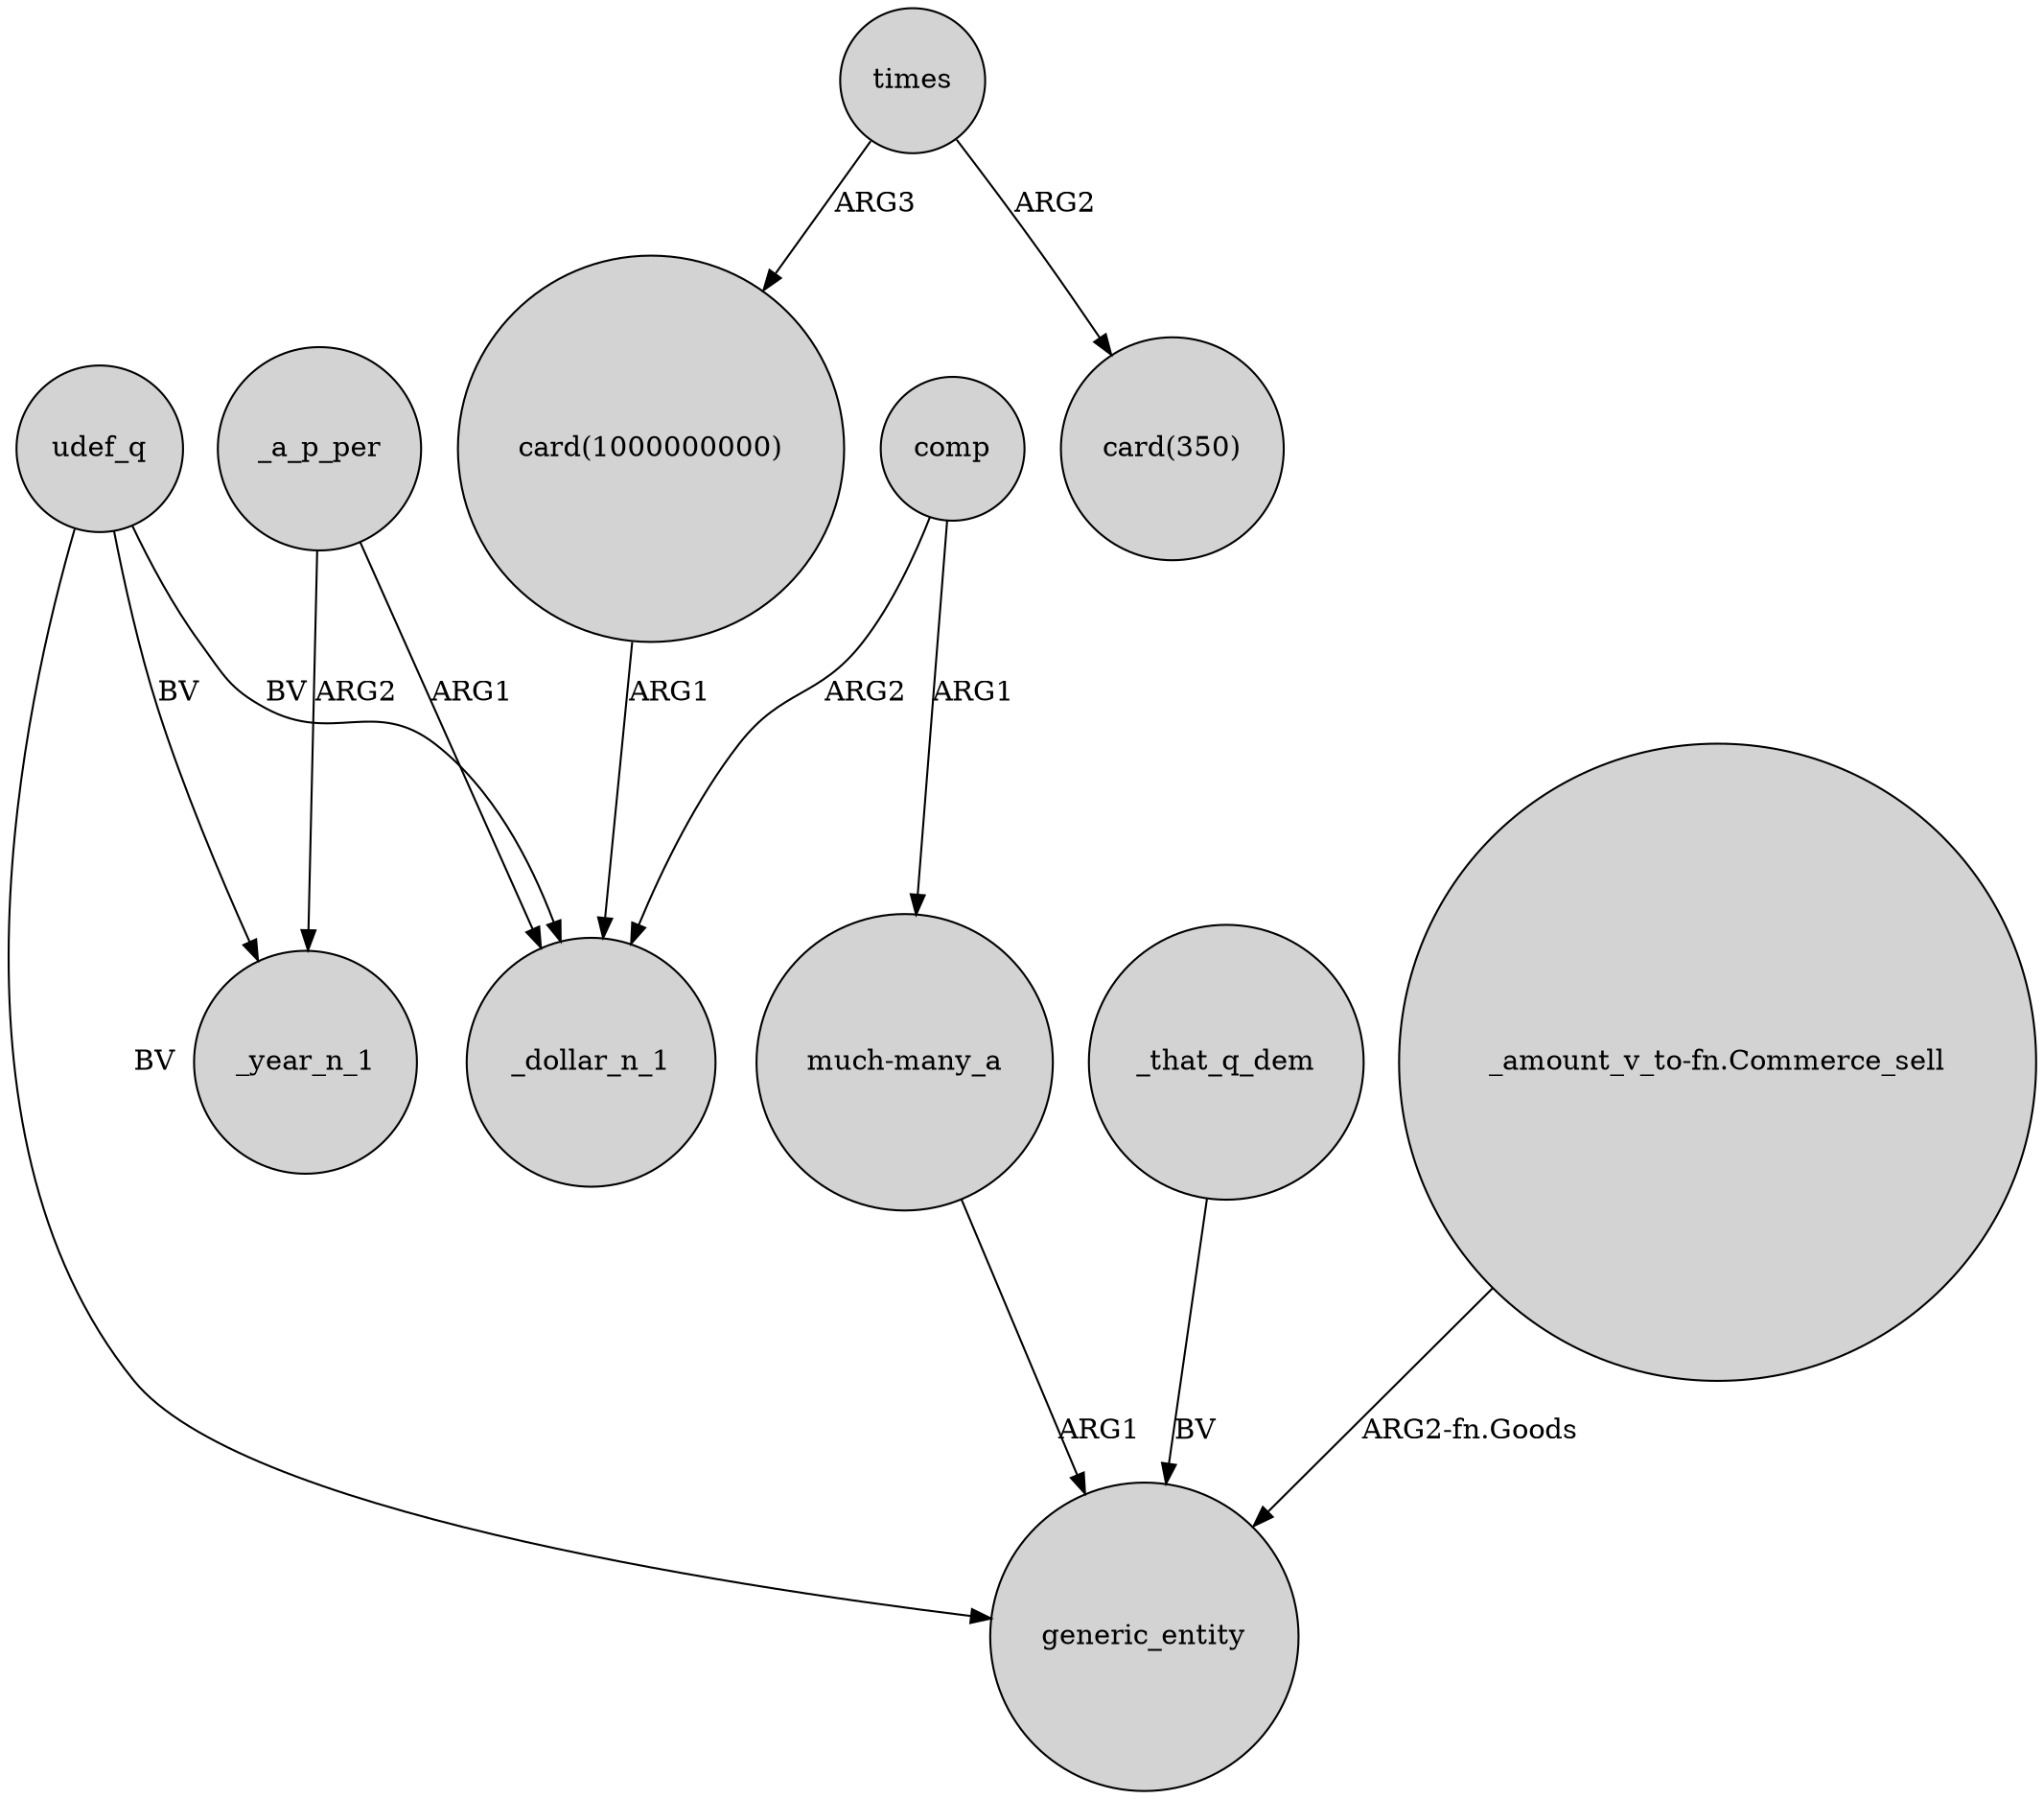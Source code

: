 digraph {
	node [shape=circle style=filled]
	"card(1000000000)" -> _dollar_n_1 [label=ARG1]
	_a_p_per -> _year_n_1 [label=ARG2]
	udef_q -> _year_n_1 [label=BV]
	"much-many_a" -> generic_entity [label=ARG1]
	times -> "card(1000000000)" [label=ARG3]
	times -> "card(350)" [label=ARG2]
	udef_q -> _dollar_n_1 [label=BV]
	comp -> _dollar_n_1 [label=ARG2]
	udef_q -> generic_entity [label=BV]
	_that_q_dem -> generic_entity [label=BV]
	_a_p_per -> _dollar_n_1 [label=ARG1]
	comp -> "much-many_a" [label=ARG1]
	"_amount_v_to-fn.Commerce_sell" -> generic_entity [label="ARG2-fn.Goods"]
}
